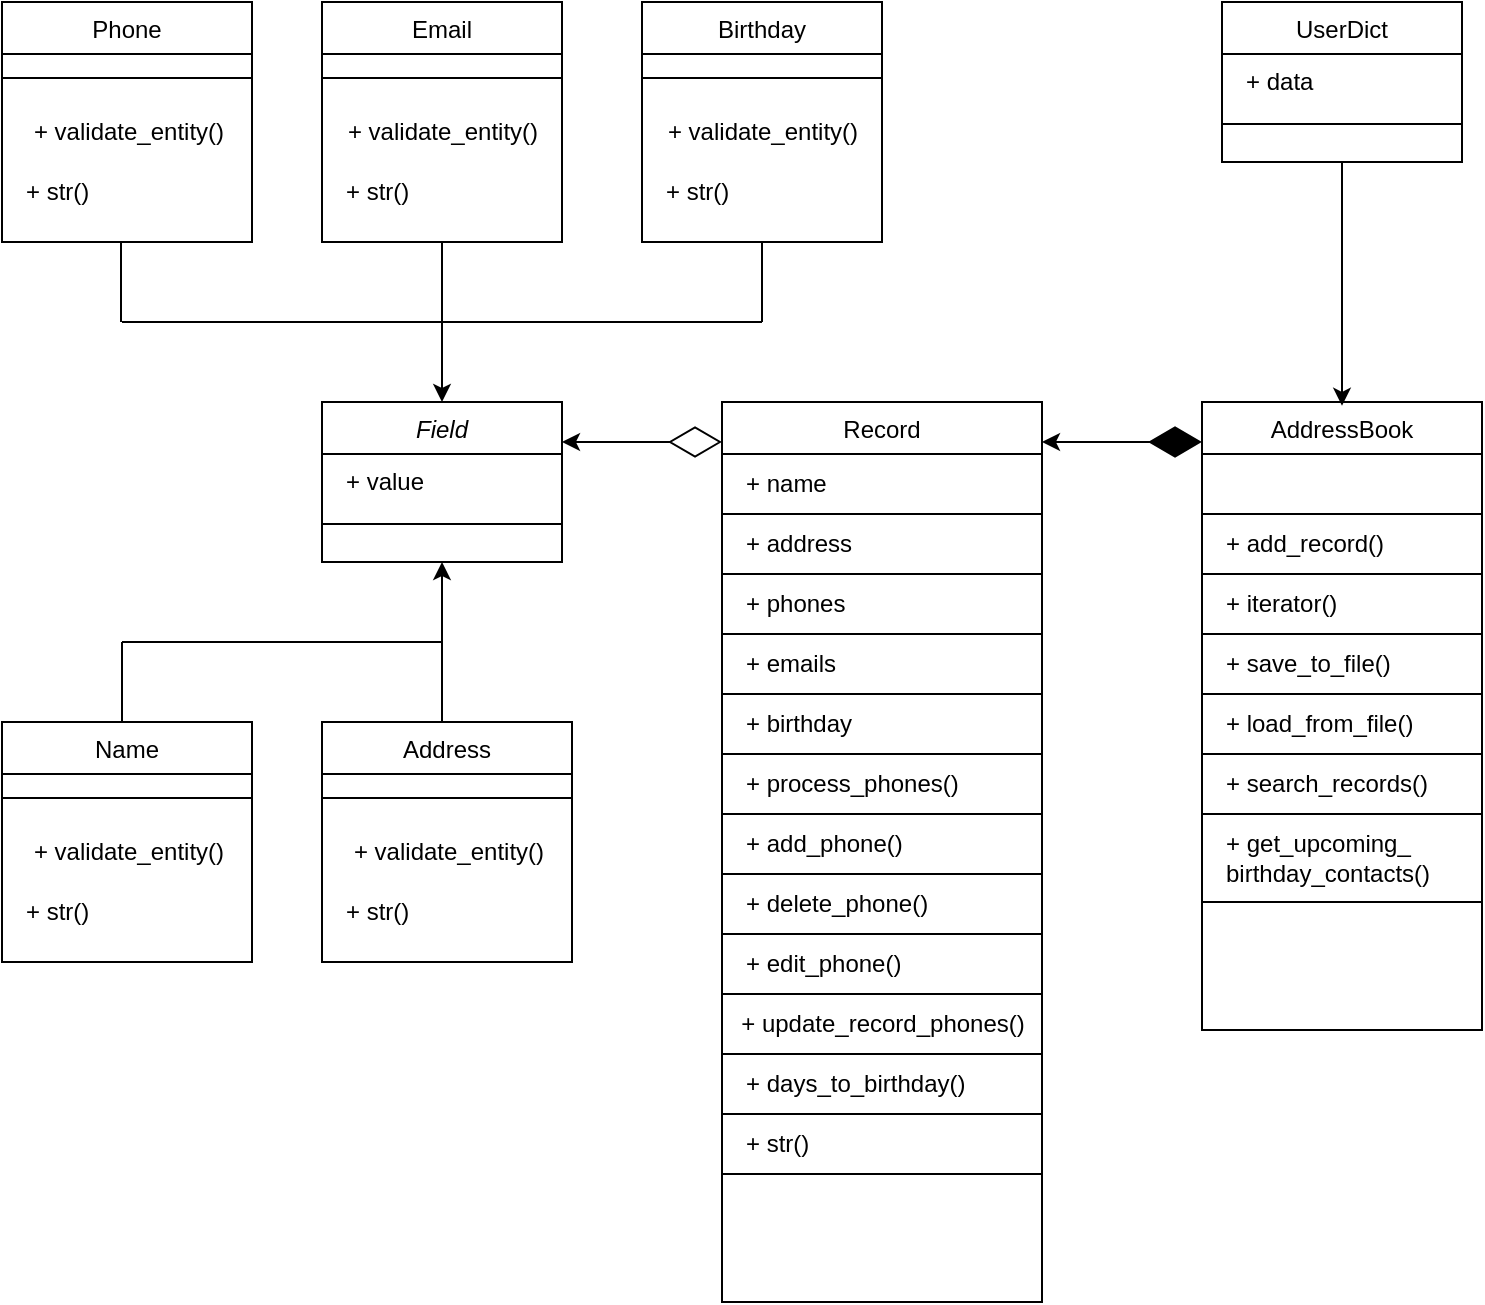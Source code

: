 <mxfile version="21.8.2" type="github">
  <diagram id="C5RBs43oDa-KdzZeNtuy" name="Page-1">
    <mxGraphModel dx="1434" dy="820" grid="1" gridSize="10" guides="1" tooltips="1" connect="1" arrows="1" fold="1" page="1" pageScale="1" pageWidth="827" pageHeight="1169" math="0" shadow="0">
      <root>
        <mxCell id="WIyWlLk6GJQsqaUBKTNV-0" />
        <mxCell id="WIyWlLk6GJQsqaUBKTNV-1" parent="WIyWlLk6GJQsqaUBKTNV-0" />
        <mxCell id="zkfFHV4jXpPFQw0GAbJ--0" value="Field" style="swimlane;fontStyle=2;align=center;verticalAlign=top;childLayout=stackLayout;horizontal=1;startSize=26;horizontalStack=0;resizeParent=1;resizeLast=0;collapsible=1;marginBottom=0;rounded=0;shadow=0;strokeWidth=1;" parent="WIyWlLk6GJQsqaUBKTNV-1" vertex="1">
          <mxGeometry x="200" y="320" width="120" height="80" as="geometry">
            <mxRectangle x="120" y="320" width="160" height="26" as="alternateBounds" />
          </mxGeometry>
        </mxCell>
        <mxCell id="zkfFHV4jXpPFQw0GAbJ--2" value="+ value" style="text;align=left;verticalAlign=top;spacingLeft=10;spacingRight=4;overflow=hidden;rotatable=0;points=[[0,0.5],[1,0.5]];portConstraint=eastwest;rounded=0;shadow=0;html=0;" parent="zkfFHV4jXpPFQw0GAbJ--0" vertex="1">
          <mxGeometry y="26" width="120" height="26" as="geometry" />
        </mxCell>
        <mxCell id="zkfFHV4jXpPFQw0GAbJ--4" value="" style="line;html=1;strokeWidth=1;align=left;verticalAlign=middle;spacingTop=-1;spacingLeft=3;spacingRight=3;rotatable=0;labelPosition=right;points=[];portConstraint=eastwest;" parent="zkfFHV4jXpPFQw0GAbJ--0" vertex="1">
          <mxGeometry y="52" width="120" height="18" as="geometry" />
        </mxCell>
        <mxCell id="rrog9spRpvWUYlpcxpE0-8" value="" style="endArrow=none;html=1;rounded=0;" parent="WIyWlLk6GJQsqaUBKTNV-1" edge="1">
          <mxGeometry width="50" height="50" relative="1" as="geometry">
            <mxPoint x="100" y="280" as="sourcePoint" />
            <mxPoint x="420" y="280" as="targetPoint" />
          </mxGeometry>
        </mxCell>
        <mxCell id="rrog9spRpvWUYlpcxpE0-9" value="" style="endArrow=none;html=1;rounded=0;entryX=0.5;entryY=1;entryDx=0;entryDy=0;" parent="WIyWlLk6GJQsqaUBKTNV-1" edge="1">
          <mxGeometry width="50" height="50" relative="1" as="geometry">
            <mxPoint x="99.5" y="280" as="sourcePoint" />
            <mxPoint x="99.5" y="240" as="targetPoint" />
          </mxGeometry>
        </mxCell>
        <mxCell id="rrog9spRpvWUYlpcxpE0-10" value="" style="endArrow=none;html=1;rounded=0;entryX=0.5;entryY=1;entryDx=0;entryDy=0;" parent="WIyWlLk6GJQsqaUBKTNV-1" target="rrog9spRpvWUYlpcxpE0-28" edge="1">
          <mxGeometry width="50" height="50" relative="1" as="geometry">
            <mxPoint x="260" y="280" as="sourcePoint" />
            <mxPoint x="200" y="240" as="targetPoint" />
          </mxGeometry>
        </mxCell>
        <mxCell id="rrog9spRpvWUYlpcxpE0-11" value="" style="endArrow=none;html=1;rounded=0;entryX=0.5;entryY=1;entryDx=0;entryDy=0;" parent="WIyWlLk6GJQsqaUBKTNV-1" target="rrog9spRpvWUYlpcxpE0-44" edge="1">
          <mxGeometry width="50" height="50" relative="1" as="geometry">
            <mxPoint x="420" y="280" as="sourcePoint" />
            <mxPoint x="390" y="250" as="targetPoint" />
          </mxGeometry>
        </mxCell>
        <mxCell id="rrog9spRpvWUYlpcxpE0-16" value="" style="endArrow=none;html=1;rounded=0;" parent="WIyWlLk6GJQsqaUBKTNV-1" edge="1">
          <mxGeometry width="50" height="50" relative="1" as="geometry">
            <mxPoint x="260" y="440" as="sourcePoint" />
            <mxPoint x="200" y="440" as="targetPoint" />
          </mxGeometry>
        </mxCell>
        <mxCell id="rrog9spRpvWUYlpcxpE0-18" value="" style="endArrow=classic;html=1;rounded=0;entryX=0.5;entryY=0;entryDx=0;entryDy=0;" parent="WIyWlLk6GJQsqaUBKTNV-1" target="zkfFHV4jXpPFQw0GAbJ--0" edge="1">
          <mxGeometry width="50" height="50" relative="1" as="geometry">
            <mxPoint x="260" y="280" as="sourcePoint" />
            <mxPoint x="440" y="330" as="targetPoint" />
          </mxGeometry>
        </mxCell>
        <mxCell id="rrog9spRpvWUYlpcxpE0-19" value="" style="endArrow=classic;html=1;rounded=0;entryX=0.5;entryY=1;entryDx=0;entryDy=0;" parent="WIyWlLk6GJQsqaUBKTNV-1" target="zkfFHV4jXpPFQw0GAbJ--0" edge="1">
          <mxGeometry width="50" height="50" relative="1" as="geometry">
            <mxPoint x="260" y="440" as="sourcePoint" />
            <mxPoint x="440" y="330" as="targetPoint" />
          </mxGeometry>
        </mxCell>
        <mxCell id="rrog9spRpvWUYlpcxpE0-20" value="" style="endArrow=none;html=1;rounded=0;exitX=0.5;exitY=0;exitDx=0;exitDy=0;" parent="WIyWlLk6GJQsqaUBKTNV-1" edge="1">
          <mxGeometry width="50" height="50" relative="1" as="geometry">
            <mxPoint x="100" y="480" as="sourcePoint" />
            <mxPoint x="100" y="440" as="targetPoint" />
          </mxGeometry>
        </mxCell>
        <mxCell id="rrog9spRpvWUYlpcxpE0-21" value="" style="endArrow=none;html=1;rounded=0;" parent="WIyWlLk6GJQsqaUBKTNV-1" edge="1">
          <mxGeometry width="50" height="50" relative="1" as="geometry">
            <mxPoint x="100" y="440" as="sourcePoint" />
            <mxPoint x="200" y="440" as="targetPoint" />
          </mxGeometry>
        </mxCell>
        <mxCell id="rrog9spRpvWUYlpcxpE0-28" value="Email&#xa;" style="swimlane;fontStyle=0;align=center;verticalAlign=top;childLayout=stackLayout;horizontal=1;startSize=26;horizontalStack=0;resizeParent=1;resizeLast=0;collapsible=1;marginBottom=0;rounded=0;shadow=0;strokeWidth=1;" parent="WIyWlLk6GJQsqaUBKTNV-1" vertex="1">
          <mxGeometry x="200" y="120" width="120" height="120" as="geometry">
            <mxRectangle x="130" y="380" width="160" height="26" as="alternateBounds" />
          </mxGeometry>
        </mxCell>
        <mxCell id="rrog9spRpvWUYlpcxpE0-29" value="" style="line;html=1;strokeWidth=1;align=left;verticalAlign=middle;spacingTop=-1;spacingLeft=3;spacingRight=3;rotatable=0;labelPosition=right;points=[];portConstraint=eastwest;" parent="rrog9spRpvWUYlpcxpE0-28" vertex="1">
          <mxGeometry y="26" width="120" height="24" as="geometry" />
        </mxCell>
        <mxCell id="rrog9spRpvWUYlpcxpE0-37" value="&lt;div align=&quot;center&quot;&gt;+ validate_entity()&lt;/div&gt;" style="text;html=1;align=center;verticalAlign=middle;resizable=0;points=[];autosize=1;strokeColor=none;fillColor=none;" parent="rrog9spRpvWUYlpcxpE0-28" vertex="1">
          <mxGeometry y="50" width="120" height="30" as="geometry" />
        </mxCell>
        <mxCell id="rrog9spRpvWUYlpcxpE0-31" value="+ str()" style="text;html=1;align=left;verticalAlign=middle;resizable=0;points=[];autosize=1;strokeColor=none;fillColor=none;container=0;spacingLeft=10;" parent="rrog9spRpvWUYlpcxpE0-28" vertex="1">
          <mxGeometry y="80" width="120" height="30" as="geometry" />
        </mxCell>
        <mxCell id="rrog9spRpvWUYlpcxpE0-40" value="Phone" style="swimlane;fontStyle=0;align=center;verticalAlign=top;childLayout=stackLayout;horizontal=1;startSize=26;horizontalStack=0;resizeParent=1;resizeLast=0;collapsible=1;marginBottom=0;rounded=0;shadow=0;strokeWidth=1;" parent="WIyWlLk6GJQsqaUBKTNV-1" vertex="1">
          <mxGeometry x="40" y="120" width="125" height="120" as="geometry">
            <mxRectangle x="130" y="380" width="160" height="26" as="alternateBounds" />
          </mxGeometry>
        </mxCell>
        <mxCell id="rrog9spRpvWUYlpcxpE0-41" value="" style="line;html=1;strokeWidth=1;align=left;verticalAlign=middle;spacingTop=-1;spacingLeft=3;spacingRight=3;rotatable=0;labelPosition=right;points=[];portConstraint=eastwest;" parent="rrog9spRpvWUYlpcxpE0-40" vertex="1">
          <mxGeometry y="26" width="125" height="24" as="geometry" />
        </mxCell>
        <mxCell id="rrog9spRpvWUYlpcxpE0-42" value="&lt;div align=&quot;center&quot;&gt;+ validate_entity()&lt;/div&gt;" style="text;html=1;align=center;verticalAlign=middle;resizable=0;points=[];autosize=1;strokeColor=none;fillColor=none;" parent="rrog9spRpvWUYlpcxpE0-40" vertex="1">
          <mxGeometry y="50" width="125" height="30" as="geometry" />
        </mxCell>
        <mxCell id="rrog9spRpvWUYlpcxpE0-43" value="+ str()" style="text;html=1;align=left;verticalAlign=middle;resizable=0;points=[];autosize=1;strokeColor=none;fillColor=none;container=0;spacingLeft=10;" parent="rrog9spRpvWUYlpcxpE0-40" vertex="1">
          <mxGeometry y="80" width="125" height="30" as="geometry" />
        </mxCell>
        <mxCell id="rrog9spRpvWUYlpcxpE0-44" value="Birthday" style="swimlane;fontStyle=0;align=center;verticalAlign=top;childLayout=stackLayout;horizontal=1;startSize=26;horizontalStack=0;resizeParent=1;resizeLast=0;collapsible=1;marginBottom=0;rounded=0;shadow=0;strokeWidth=1;strokeColor=default;" parent="WIyWlLk6GJQsqaUBKTNV-1" vertex="1">
          <mxGeometry x="360" y="120" width="120" height="120" as="geometry">
            <mxRectangle x="130" y="380" width="160" height="26" as="alternateBounds" />
          </mxGeometry>
        </mxCell>
        <mxCell id="rrog9spRpvWUYlpcxpE0-45" value="" style="line;html=1;strokeWidth=1;align=left;verticalAlign=middle;spacingTop=-1;spacingLeft=3;spacingRight=3;rotatable=0;labelPosition=right;points=[];portConstraint=eastwest;" parent="rrog9spRpvWUYlpcxpE0-44" vertex="1">
          <mxGeometry y="26" width="120" height="24" as="geometry" />
        </mxCell>
        <mxCell id="rrog9spRpvWUYlpcxpE0-46" value="&lt;div align=&quot;center&quot;&gt;+ validate_entity()&lt;/div&gt;" style="text;html=1;align=center;verticalAlign=middle;resizable=0;points=[];autosize=1;strokeColor=none;fillColor=none;" parent="rrog9spRpvWUYlpcxpE0-44" vertex="1">
          <mxGeometry y="50" width="120" height="30" as="geometry" />
        </mxCell>
        <mxCell id="rrog9spRpvWUYlpcxpE0-47" value="+ str()" style="text;html=1;align=left;verticalAlign=middle;resizable=0;points=[];autosize=1;strokeColor=none;fillColor=none;container=0;spacingLeft=10;" parent="rrog9spRpvWUYlpcxpE0-44" vertex="1">
          <mxGeometry y="80" width="120" height="30" as="geometry" />
        </mxCell>
        <mxCell id="rrog9spRpvWUYlpcxpE0-48" value="" style="endArrow=none;html=1;rounded=0;exitX=0.5;exitY=0;exitDx=0;exitDy=0;" parent="WIyWlLk6GJQsqaUBKTNV-1" edge="1">
          <mxGeometry width="50" height="50" relative="1" as="geometry">
            <mxPoint x="260" y="480" as="sourcePoint" />
            <mxPoint x="260" y="440" as="targetPoint" />
          </mxGeometry>
        </mxCell>
        <mxCell id="rrog9spRpvWUYlpcxpE0-49" value="AddressBook" style="swimlane;align=center;verticalAlign=top;childLayout=stackLayout;horizontal=1;startSize=26;horizontalStack=0;resizeParent=1;resizeLast=0;collapsible=1;marginBottom=0;rounded=0;shadow=0;strokeWidth=1;strokeColor=default;fontStyle=0" parent="WIyWlLk6GJQsqaUBKTNV-1" vertex="1">
          <mxGeometry x="640" y="320" width="140" height="314" as="geometry">
            <mxRectangle x="130" y="380" width="160" height="26" as="alternateBounds" />
          </mxGeometry>
        </mxCell>
        <mxCell id="rrog9spRpvWUYlpcxpE0-53" value="&lt;div&gt;&amp;nbsp;&lt;br&gt;&lt;/div&gt;" style="text;html=1;align=left;verticalAlign=middle;resizable=0;points=[];autosize=1;strokeColor=default;fillColor=none;spacingTop=0;spacingLeft=10;" parent="rrog9spRpvWUYlpcxpE0-49" vertex="1">
          <mxGeometry y="26" width="140" height="30" as="geometry" />
        </mxCell>
        <mxCell id="rrog9spRpvWUYlpcxpE0-54" value="+ add_record()" style="text;html=1;align=left;verticalAlign=middle;resizable=0;points=[];autosize=1;strokeColor=default;fillColor=none;spacingLeft=10;" parent="rrog9spRpvWUYlpcxpE0-49" vertex="1">
          <mxGeometry y="56" width="140" height="30" as="geometry" />
        </mxCell>
        <mxCell id="rrog9spRpvWUYlpcxpE0-55" value="+ iterator()" style="text;html=1;align=left;verticalAlign=middle;resizable=0;points=[];autosize=1;strokeColor=default;fillColor=none;spacingLeft=10;" parent="rrog9spRpvWUYlpcxpE0-49" vertex="1">
          <mxGeometry y="86" width="140" height="30" as="geometry" />
        </mxCell>
        <mxCell id="rrog9spRpvWUYlpcxpE0-56" value="+ save_to_file()" style="text;html=1;align=left;verticalAlign=middle;resizable=0;points=[];autosize=1;strokeColor=none;fillColor=none;spacingLeft=10;" parent="rrog9spRpvWUYlpcxpE0-49" vertex="1">
          <mxGeometry y="116" width="140" height="30" as="geometry" />
        </mxCell>
        <mxCell id="rrog9spRpvWUYlpcxpE0-57" value="+ load_from_file()" style="text;html=1;align=left;verticalAlign=middle;resizable=0;points=[];autosize=1;strokeColor=default;fillColor=none;spacingLeft=10;" parent="rrog9spRpvWUYlpcxpE0-49" vertex="1">
          <mxGeometry y="146" width="140" height="30" as="geometry" />
        </mxCell>
        <mxCell id="rrog9spRpvWUYlpcxpE0-58" value="&lt;div align=&quot;left&quot;&gt;+ search_records()&lt;/div&gt;" style="text;html=1;align=left;verticalAlign=middle;resizable=0;points=[];autosize=1;strokeColor=default;fillColor=none;spacingLeft=10;" parent="rrog9spRpvWUYlpcxpE0-49" vertex="1">
          <mxGeometry y="176" width="140" height="30" as="geometry" />
        </mxCell>
        <mxCell id="rrog9spRpvWUYlpcxpE0-107" value="&lt;div&gt;+ get_upcoming_&lt;/div&gt;&lt;div&gt;birthday_contacts()&lt;/div&gt;" style="html=1;whiteSpace=wrap;align=left;spacingLeft=10;" parent="rrog9spRpvWUYlpcxpE0-49" vertex="1">
          <mxGeometry y="206" width="140" height="44" as="geometry" />
        </mxCell>
        <mxCell id="rrog9spRpvWUYlpcxpE0-50" value="" style="line;html=1;strokeWidth=1;align=left;verticalAlign=middle;spacingTop=-1;spacingLeft=3;spacingRight=3;rotatable=0;labelPosition=right;points=[];portConstraint=eastwest;strokeColor=none;" parent="rrog9spRpvWUYlpcxpE0-49" vertex="1">
          <mxGeometry y="250" width="140" height="64" as="geometry" />
        </mxCell>
        <mxCell id="rrog9spRpvWUYlpcxpE0-78" value="UserDict" style="swimlane;fontStyle=0;align=center;verticalAlign=top;childLayout=stackLayout;horizontal=1;startSize=26;horizontalStack=0;resizeParent=1;resizeLast=0;collapsible=1;marginBottom=0;rounded=0;shadow=0;strokeWidth=1;" parent="WIyWlLk6GJQsqaUBKTNV-1" vertex="1">
          <mxGeometry x="650" y="120" width="120" height="80" as="geometry">
            <mxRectangle x="120" y="320" width="160" height="26" as="alternateBounds" />
          </mxGeometry>
        </mxCell>
        <mxCell id="rrog9spRpvWUYlpcxpE0-79" value="+ data" style="text;align=left;verticalAlign=top;spacingLeft=10;spacingRight=4;overflow=hidden;rotatable=0;points=[[0,0.5],[1,0.5]];portConstraint=eastwest;rounded=0;shadow=0;html=0;" parent="rrog9spRpvWUYlpcxpE0-78" vertex="1">
          <mxGeometry y="26" width="120" height="26" as="geometry" />
        </mxCell>
        <mxCell id="rrog9spRpvWUYlpcxpE0-80" value="" style="line;html=1;strokeWidth=1;align=left;verticalAlign=middle;spacingTop=-1;spacingLeft=3;spacingRight=3;rotatable=0;labelPosition=right;points=[];portConstraint=eastwest;" parent="rrog9spRpvWUYlpcxpE0-78" vertex="1">
          <mxGeometry y="52" width="120" height="18" as="geometry" />
        </mxCell>
        <mxCell id="rrog9spRpvWUYlpcxpE0-81" value="Record" style="swimlane;align=center;verticalAlign=top;childLayout=stackLayout;horizontal=1;startSize=26;horizontalStack=0;resizeParent=1;resizeLast=0;collapsible=1;marginBottom=0;rounded=0;shadow=0;strokeWidth=1;strokeColor=default;fontStyle=0" parent="WIyWlLk6GJQsqaUBKTNV-1" vertex="1">
          <mxGeometry x="400" y="320" width="160" height="450" as="geometry">
            <mxRectangle x="130" y="380" width="160" height="26" as="alternateBounds" />
          </mxGeometry>
        </mxCell>
        <mxCell id="rrog9spRpvWUYlpcxpE0-82" value="&lt;div&gt;+ name&lt;/div&gt;" style="text;html=1;align=left;verticalAlign=middle;resizable=0;points=[];autosize=1;strokeColor=default;fillColor=none;spacingTop=0;spacingLeft=10;" parent="rrog9spRpvWUYlpcxpE0-81" vertex="1">
          <mxGeometry y="26" width="160" height="30" as="geometry" />
        </mxCell>
        <mxCell id="rrog9spRpvWUYlpcxpE0-83" value="+ address" style="text;html=1;align=left;verticalAlign=middle;resizable=0;points=[];autosize=1;strokeColor=default;fillColor=none;spacingLeft=10;" parent="rrog9spRpvWUYlpcxpE0-81" vertex="1">
          <mxGeometry y="56" width="160" height="30" as="geometry" />
        </mxCell>
        <mxCell id="rrog9spRpvWUYlpcxpE0-84" value="+ phones" style="text;html=1;align=left;verticalAlign=middle;resizable=0;points=[];autosize=1;strokeColor=default;fillColor=none;spacingLeft=10;" parent="rrog9spRpvWUYlpcxpE0-81" vertex="1">
          <mxGeometry y="86" width="160" height="30" as="geometry" />
        </mxCell>
        <mxCell id="rrog9spRpvWUYlpcxpE0-85" value="+ emails" style="text;html=1;align=left;verticalAlign=middle;resizable=0;points=[];autosize=1;strokeColor=none;fillColor=none;spacingLeft=10;" parent="rrog9spRpvWUYlpcxpE0-81" vertex="1">
          <mxGeometry y="116" width="160" height="30" as="geometry" />
        </mxCell>
        <mxCell id="rrog9spRpvWUYlpcxpE0-86" value="+ birthday" style="text;html=1;align=left;verticalAlign=middle;resizable=0;points=[];autosize=1;strokeColor=default;fillColor=none;spacingLeft=10;" parent="rrog9spRpvWUYlpcxpE0-81" vertex="1">
          <mxGeometry y="146" width="160" height="30" as="geometry" />
        </mxCell>
        <mxCell id="rrog9spRpvWUYlpcxpE0-87" value="&lt;div align=&quot;left&quot;&gt;+ process_phones()&lt;/div&gt;" style="text;html=1;align=left;verticalAlign=middle;resizable=0;points=[];autosize=1;strokeColor=default;fillColor=none;spacingLeft=10;" parent="rrog9spRpvWUYlpcxpE0-81" vertex="1">
          <mxGeometry y="176" width="160" height="30" as="geometry" />
        </mxCell>
        <mxCell id="rrog9spRpvWUYlpcxpE0-88" value="+ add_phone()" style="text;html=1;align=left;verticalAlign=middle;resizable=0;points=[];autosize=1;strokeColor=default;fillColor=none;spacingLeft=10;" parent="rrog9spRpvWUYlpcxpE0-81" vertex="1">
          <mxGeometry y="206" width="160" height="30" as="geometry" />
        </mxCell>
        <mxCell id="rrog9spRpvWUYlpcxpE0-89" value="+ delete_phone()" style="text;html=1;align=left;verticalAlign=middle;resizable=0;points=[];autosize=1;strokeColor=default;fillColor=none;spacingLeft=10;" parent="rrog9spRpvWUYlpcxpE0-81" vertex="1">
          <mxGeometry y="236" width="160" height="30" as="geometry" />
        </mxCell>
        <mxCell id="rrog9spRpvWUYlpcxpE0-90" value="+ edit_phone()" style="text;html=1;align=left;verticalAlign=middle;resizable=0;points=[];autosize=1;strokeColor=default;fillColor=none;spacingLeft=10;" parent="rrog9spRpvWUYlpcxpE0-81" vertex="1">
          <mxGeometry y="266" width="160" height="30" as="geometry" />
        </mxCell>
        <mxCell id="rrog9spRpvWUYlpcxpE0-91" value="&lt;div&gt;+ update_record_phones()&lt;/div&gt;" style="text;html=1;align=center;verticalAlign=middle;resizable=0;points=[];autosize=1;strokeColor=default;fillColor=none;" parent="rrog9spRpvWUYlpcxpE0-81" vertex="1">
          <mxGeometry y="296" width="160" height="30" as="geometry" />
        </mxCell>
        <mxCell id="rrog9spRpvWUYlpcxpE0-92" value="+ days_to_birthday()" style="text;html=1;align=left;verticalAlign=middle;resizable=0;points=[];autosize=1;strokeColor=default;fillColor=none;spacingLeft=10;" parent="rrog9spRpvWUYlpcxpE0-81" vertex="1">
          <mxGeometry y="326" width="160" height="30" as="geometry" />
        </mxCell>
        <mxCell id="rrog9spRpvWUYlpcxpE0-93" value="+ str()" style="text;html=1;align=left;verticalAlign=middle;resizable=0;points=[];autosize=1;strokeColor=default;fillColor=none;container=0;spacingLeft=10;" parent="rrog9spRpvWUYlpcxpE0-81" vertex="1">
          <mxGeometry y="356" width="160" height="30" as="geometry" />
        </mxCell>
        <mxCell id="rrog9spRpvWUYlpcxpE0-94" value="" style="line;html=1;strokeWidth=1;align=left;verticalAlign=middle;spacingTop=-1;spacingLeft=3;spacingRight=3;rotatable=0;labelPosition=right;points=[];portConstraint=eastwest;strokeColor=none;" parent="rrog9spRpvWUYlpcxpE0-81" vertex="1">
          <mxGeometry y="386" width="160" height="64" as="geometry" />
        </mxCell>
        <mxCell id="rrog9spRpvWUYlpcxpE0-95" value="" style="endArrow=classic;html=1;rounded=0;exitX=0.5;exitY=1;exitDx=0;exitDy=0;entryX=0.5;entryY=0.006;entryDx=0;entryDy=0;entryPerimeter=0;" parent="WIyWlLk6GJQsqaUBKTNV-1" source="rrog9spRpvWUYlpcxpE0-78" target="rrog9spRpvWUYlpcxpE0-49" edge="1">
          <mxGeometry width="50" height="50" relative="1" as="geometry">
            <mxPoint x="680" y="280" as="sourcePoint" />
            <mxPoint x="720" y="320" as="targetPoint" />
          </mxGeometry>
        </mxCell>
        <mxCell id="rrog9spRpvWUYlpcxpE0-101" value="" style="endArrow=diamondThin;endFill=1;endSize=24;html=1;rounded=0;" parent="WIyWlLk6GJQsqaUBKTNV-1" edge="1">
          <mxGeometry width="160" relative="1" as="geometry">
            <mxPoint x="600" y="340" as="sourcePoint" />
            <mxPoint x="640" y="340" as="targetPoint" />
          </mxGeometry>
        </mxCell>
        <mxCell id="rrog9spRpvWUYlpcxpE0-102" value="" style="endArrow=diamondThin;endFill=0;endSize=24;html=1;rounded=0;" parent="WIyWlLk6GJQsqaUBKTNV-1" edge="1">
          <mxGeometry width="160" relative="1" as="geometry">
            <mxPoint x="360" y="340" as="sourcePoint" />
            <mxPoint x="400" y="340" as="targetPoint" />
          </mxGeometry>
        </mxCell>
        <mxCell id="rrog9spRpvWUYlpcxpE0-103" value="" style="endArrow=classic;html=1;rounded=0;entryX=1;entryY=0.25;entryDx=0;entryDy=0;" parent="WIyWlLk6GJQsqaUBKTNV-1" target="zkfFHV4jXpPFQw0GAbJ--0" edge="1">
          <mxGeometry width="50" height="50" relative="1" as="geometry">
            <mxPoint x="360" y="340" as="sourcePoint" />
            <mxPoint x="440" y="370" as="targetPoint" />
          </mxGeometry>
        </mxCell>
        <mxCell id="rrog9spRpvWUYlpcxpE0-104" value="" style="endArrow=classic;html=1;rounded=0;entryX=1;entryY=0.25;entryDx=0;entryDy=0;" parent="WIyWlLk6GJQsqaUBKTNV-1" edge="1">
          <mxGeometry width="50" height="50" relative="1" as="geometry">
            <mxPoint x="600" y="340" as="sourcePoint" />
            <mxPoint x="560" y="340" as="targetPoint" />
          </mxGeometry>
        </mxCell>
        <mxCell id="RDBGeEJVXR8b_IhdHfs6-0" value="Name" style="swimlane;fontStyle=0;align=center;verticalAlign=top;childLayout=stackLayout;horizontal=1;startSize=26;horizontalStack=0;resizeParent=1;resizeLast=0;collapsible=1;marginBottom=0;rounded=0;shadow=0;strokeWidth=1;" vertex="1" parent="WIyWlLk6GJQsqaUBKTNV-1">
          <mxGeometry x="40" y="480" width="125" height="120" as="geometry">
            <mxRectangle x="130" y="380" width="160" height="26" as="alternateBounds" />
          </mxGeometry>
        </mxCell>
        <mxCell id="RDBGeEJVXR8b_IhdHfs6-1" value="" style="line;html=1;strokeWidth=1;align=left;verticalAlign=middle;spacingTop=-1;spacingLeft=3;spacingRight=3;rotatable=0;labelPosition=right;points=[];portConstraint=eastwest;" vertex="1" parent="RDBGeEJVXR8b_IhdHfs6-0">
          <mxGeometry y="26" width="125" height="24" as="geometry" />
        </mxCell>
        <mxCell id="RDBGeEJVXR8b_IhdHfs6-2" value="&lt;div align=&quot;center&quot;&gt;+ validate_entity()&lt;/div&gt;" style="text;html=1;align=center;verticalAlign=middle;resizable=0;points=[];autosize=1;strokeColor=none;fillColor=none;" vertex="1" parent="RDBGeEJVXR8b_IhdHfs6-0">
          <mxGeometry y="50" width="125" height="30" as="geometry" />
        </mxCell>
        <mxCell id="RDBGeEJVXR8b_IhdHfs6-3" value="+ str()" style="text;html=1;align=left;verticalAlign=middle;resizable=0;points=[];autosize=1;strokeColor=none;fillColor=none;container=0;spacingLeft=10;" vertex="1" parent="RDBGeEJVXR8b_IhdHfs6-0">
          <mxGeometry y="80" width="125" height="30" as="geometry" />
        </mxCell>
        <mxCell id="RDBGeEJVXR8b_IhdHfs6-5" value="Address" style="swimlane;fontStyle=0;align=center;verticalAlign=top;childLayout=stackLayout;horizontal=1;startSize=26;horizontalStack=0;resizeParent=1;resizeLast=0;collapsible=1;marginBottom=0;rounded=0;shadow=0;strokeWidth=1;" vertex="1" parent="WIyWlLk6GJQsqaUBKTNV-1">
          <mxGeometry x="200" y="480" width="125" height="120" as="geometry">
            <mxRectangle x="130" y="380" width="160" height="26" as="alternateBounds" />
          </mxGeometry>
        </mxCell>
        <mxCell id="RDBGeEJVXR8b_IhdHfs6-6" value="" style="line;html=1;strokeWidth=1;align=left;verticalAlign=middle;spacingTop=-1;spacingLeft=3;spacingRight=3;rotatable=0;labelPosition=right;points=[];portConstraint=eastwest;" vertex="1" parent="RDBGeEJVXR8b_IhdHfs6-5">
          <mxGeometry y="26" width="125" height="24" as="geometry" />
        </mxCell>
        <mxCell id="RDBGeEJVXR8b_IhdHfs6-7" value="&lt;div align=&quot;center&quot;&gt;+ validate_entity()&lt;/div&gt;" style="text;html=1;align=center;verticalAlign=middle;resizable=0;points=[];autosize=1;strokeColor=none;fillColor=none;" vertex="1" parent="RDBGeEJVXR8b_IhdHfs6-5">
          <mxGeometry y="50" width="125" height="30" as="geometry" />
        </mxCell>
        <mxCell id="RDBGeEJVXR8b_IhdHfs6-8" value="+ str()" style="text;html=1;align=left;verticalAlign=middle;resizable=0;points=[];autosize=1;strokeColor=none;fillColor=none;container=0;spacingLeft=10;" vertex="1" parent="RDBGeEJVXR8b_IhdHfs6-5">
          <mxGeometry y="80" width="125" height="30" as="geometry" />
        </mxCell>
      </root>
    </mxGraphModel>
  </diagram>
</mxfile>
